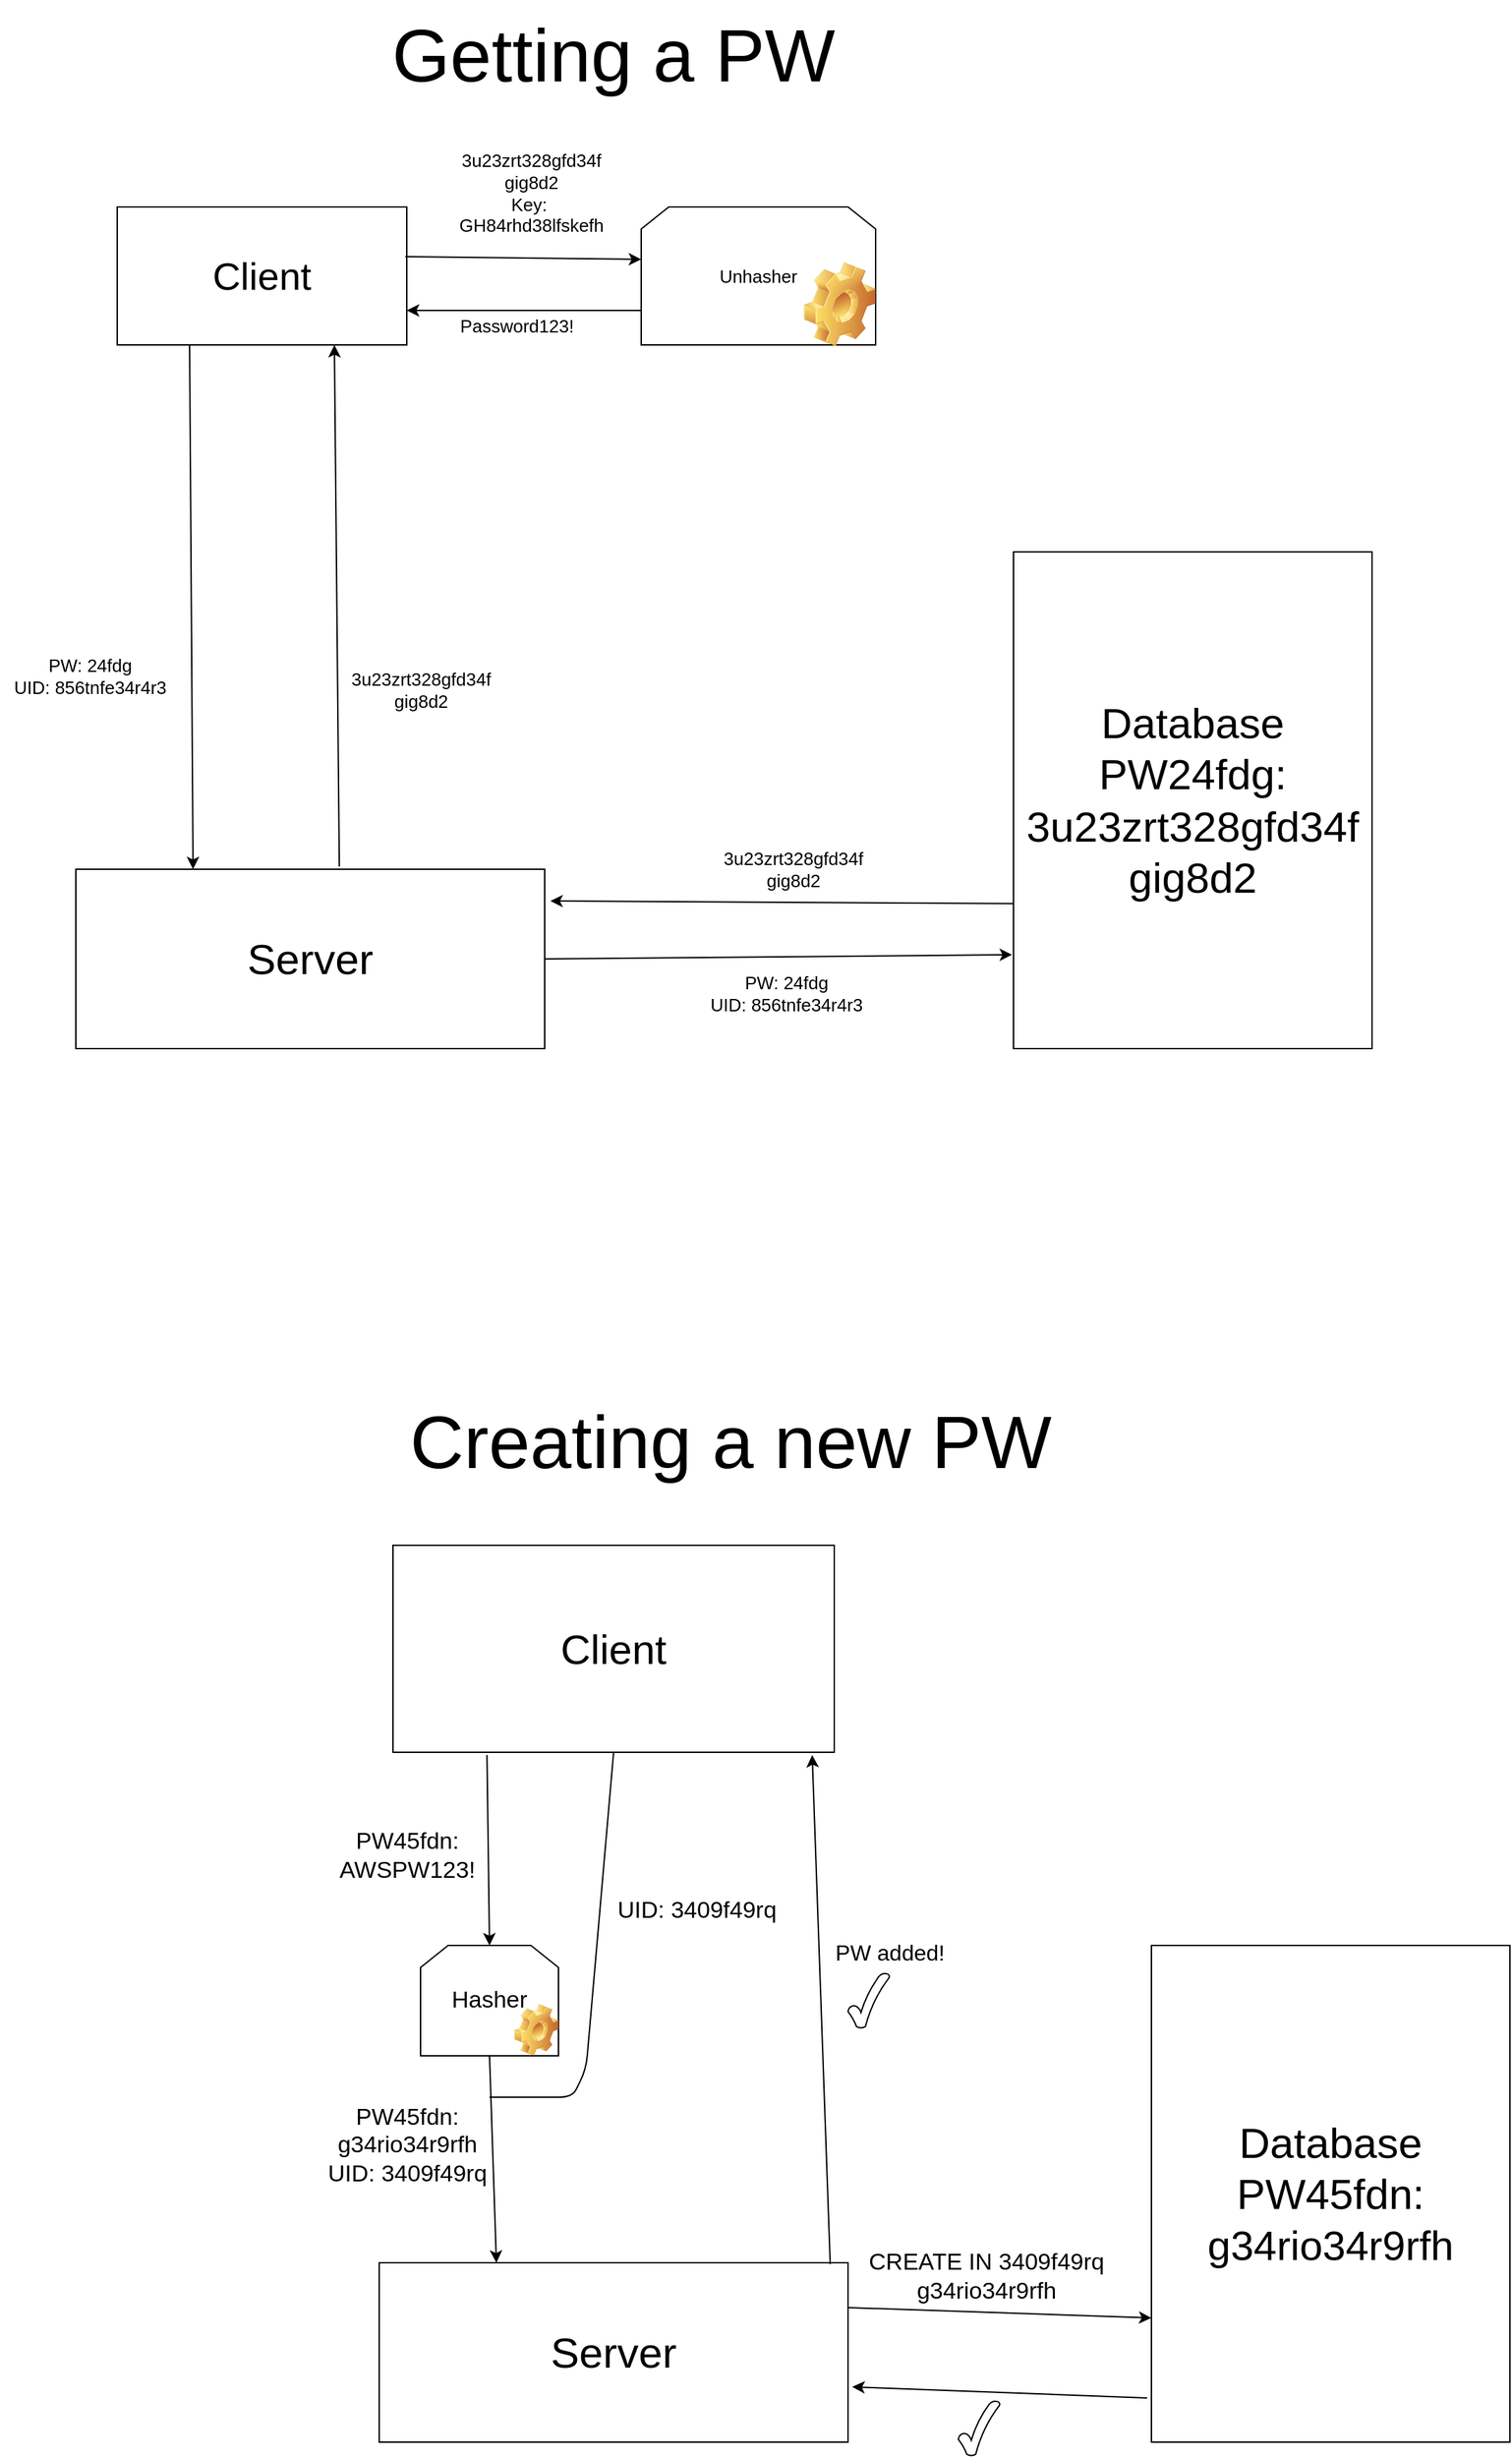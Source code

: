 <mxfile>
    <diagram id="_tP5PxjzDDEW9ec0Ipeh" name="Page-1">
        <mxGraphModel dx="986" dy="1187" grid="1" gridSize="10" guides="1" tooltips="1" connect="1" arrows="1" fold="1" page="0" pageScale="1" pageWidth="850" pageHeight="1100" math="0" shadow="0">
            <root>
                <mxCell id="0"/>
                <mxCell id="1" parent="0"/>
                <mxCell id="3" value="&lt;font style=&quot;font-size: 28px;&quot;&gt;Client&lt;/font&gt;" style="rounded=0;whiteSpace=wrap;html=1;" vertex="1" parent="1">
                    <mxGeometry x="520" y="70" width="210" height="100" as="geometry"/>
                </mxCell>
                <mxCell id="4" value="Server" style="rounded=0;whiteSpace=wrap;html=1;fontStyle=0;fillColor=default;fontSize=31;" vertex="1" parent="1">
                    <mxGeometry x="490" y="550" width="340" height="130" as="geometry"/>
                </mxCell>
                <mxCell id="8" value="&lt;div style=&quot;&quot;&gt;&lt;span style=&quot;background-color: initial;&quot;&gt;Database&lt;/span&gt;&lt;/div&gt;&lt;div style=&quot;&quot;&gt;&lt;span style=&quot;background-color: initial;&quot;&gt;PW24fdg: 3u23zrt328gfd34f&lt;/span&gt;&lt;/div&gt;&lt;div style=&quot;&quot;&gt;&lt;span style=&quot;background-color: initial;&quot;&gt;gig8d2&lt;/span&gt;&lt;/div&gt;" style="rounded=0;whiteSpace=wrap;html=1;fontSize=31;fillColor=default;align=center;" vertex="1" parent="1">
                    <mxGeometry x="1170" y="320" width="260" height="360" as="geometry"/>
                </mxCell>
                <mxCell id="11" value="PW: 24fdg&lt;br&gt;UID: 856tnfe34r4r3" style="text;html=1;align=center;verticalAlign=middle;resizable=0;points=[];autosize=1;strokeColor=none;fillColor=none;fontSize=13;" vertex="1" parent="1">
                    <mxGeometry x="435" y="390" width="130" height="40" as="geometry"/>
                </mxCell>
                <mxCell id="12" value="" style="endArrow=classic;html=1;fontSize=13;exitX=0.25;exitY=1;exitDx=0;exitDy=0;entryX=0.25;entryY=0;entryDx=0;entryDy=0;" edge="1" parent="1" source="3" target="4">
                    <mxGeometry width="50" height="50" relative="1" as="geometry">
                        <mxPoint x="540" y="460" as="sourcePoint"/>
                        <mxPoint x="590" y="410" as="targetPoint"/>
                    </mxGeometry>
                </mxCell>
                <mxCell id="13" value="" style="endArrow=classic;html=1;fontSize=13;exitX=1;exitY=0.5;exitDx=0;exitDy=0;entryX=-0.004;entryY=0.811;entryDx=0;entryDy=0;entryPerimeter=0;" edge="1" parent="1" source="4" target="8">
                    <mxGeometry width="50" height="50" relative="1" as="geometry">
                        <mxPoint x="540" y="460" as="sourcePoint"/>
                        <mxPoint x="590" y="410" as="targetPoint"/>
                    </mxGeometry>
                </mxCell>
                <mxCell id="14" value="PW: 24fdg&lt;br&gt;UID: 856tnfe34r4r3" style="text;html=1;align=center;verticalAlign=middle;resizable=0;points=[];autosize=1;strokeColor=none;fillColor=none;fontSize=13;" vertex="1" parent="1">
                    <mxGeometry x="940" y="620" width="130" height="40" as="geometry"/>
                </mxCell>
                <mxCell id="15" value="" style="endArrow=classic;html=1;fontSize=13;exitX=0;exitY=0.708;exitDx=0;exitDy=0;exitPerimeter=0;entryX=1.012;entryY=0.177;entryDx=0;entryDy=0;entryPerimeter=0;" edge="1" parent="1" source="8" target="4">
                    <mxGeometry width="50" height="50" relative="1" as="geometry">
                        <mxPoint x="630" y="470" as="sourcePoint"/>
                        <mxPoint x="680" y="420" as="targetPoint"/>
                    </mxGeometry>
                </mxCell>
                <mxCell id="16" value="&lt;div style=&quot;font-size: 13px;&quot;&gt;&lt;span style=&quot;background-color: initial; font-size: 13px;&quot;&gt;3u23zrt328gfd34f&lt;/span&gt;&lt;/div&gt;&lt;div style=&quot;font-size: 13px;&quot;&gt;&lt;span style=&quot;background-color: initial; font-size: 13px;&quot;&gt;gig8d2&lt;/span&gt;&lt;/div&gt;" style="text;html=1;align=center;verticalAlign=middle;resizable=0;points=[];autosize=1;strokeColor=none;fillColor=none;fontSize=13;" vertex="1" parent="1">
                    <mxGeometry x="950" y="530" width="120" height="40" as="geometry"/>
                </mxCell>
                <mxCell id="17" value="&lt;div style=&quot;font-size: 13px;&quot;&gt;&lt;span style=&quot;background-color: initial; font-size: 13px;&quot;&gt;3u23zrt328gfd34f&lt;/span&gt;&lt;/div&gt;&lt;div style=&quot;font-size: 13px;&quot;&gt;&lt;span style=&quot;background-color: initial; font-size: 13px;&quot;&gt;gig8d2&lt;/span&gt;&lt;/div&gt;" style="text;html=1;align=center;verticalAlign=middle;resizable=0;points=[];autosize=1;strokeColor=none;fillColor=none;fontSize=13;" vertex="1" parent="1">
                    <mxGeometry x="680" y="400" width="120" height="40" as="geometry"/>
                </mxCell>
                <mxCell id="18" value="" style="endArrow=classic;html=1;fontSize=13;exitX=0.562;exitY=-0.015;exitDx=0;exitDy=0;exitPerimeter=0;entryX=0.75;entryY=1;entryDx=0;entryDy=0;" edge="1" parent="1" source="4" target="3">
                    <mxGeometry width="50" height="50" relative="1" as="geometry">
                        <mxPoint x="920" y="440" as="sourcePoint"/>
                        <mxPoint x="970" y="390" as="targetPoint"/>
                    </mxGeometry>
                </mxCell>
                <mxCell id="19" value="Unhasher" style="shape=loopLimit;whiteSpace=wrap;html=1;fontSize=13;fillColor=default;" vertex="1" parent="1">
                    <mxGeometry x="900" y="70" width="170" height="100" as="geometry"/>
                </mxCell>
                <mxCell id="20" value="&lt;div style=&quot;font-size: 13px;&quot;&gt;&lt;span style=&quot;background-color: initial; font-size: 13px;&quot;&gt;3u23zrt328gfd34f&lt;/span&gt;&lt;/div&gt;&lt;div style=&quot;font-size: 13px;&quot;&gt;&lt;span style=&quot;background-color: initial; font-size: 13px;&quot;&gt;gig8d2&lt;/span&gt;&lt;/div&gt;&lt;div style=&quot;font-size: 13px;&quot;&gt;&lt;span style=&quot;background-color: initial; font-size: 13px;&quot;&gt;Key:&amp;nbsp;&lt;/span&gt;&lt;/div&gt;GH84rhd38lfskefh" style="text;html=1;align=center;verticalAlign=middle;resizable=0;points=[];autosize=1;strokeColor=none;fillColor=none;fontSize=13;" vertex="1" parent="1">
                    <mxGeometry x="755" y="20" width="130" height="80" as="geometry"/>
                </mxCell>
                <mxCell id="21" value="" style="endArrow=classic;html=1;fontSize=13;exitX=0.995;exitY=0.36;exitDx=0;exitDy=0;exitPerimeter=0;entryX=0;entryY=0.38;entryDx=0;entryDy=0;entryPerimeter=0;" edge="1" parent="1" source="3" target="19">
                    <mxGeometry width="50" height="50" relative="1" as="geometry">
                        <mxPoint x="920" y="330" as="sourcePoint"/>
                        <mxPoint x="970" y="280" as="targetPoint"/>
                    </mxGeometry>
                </mxCell>
                <mxCell id="22" value="" style="endArrow=classic;html=1;fontSize=13;exitX=0;exitY=0.75;exitDx=0;exitDy=0;entryX=1;entryY=0.75;entryDx=0;entryDy=0;" edge="1" parent="1" source="19" target="3">
                    <mxGeometry width="50" height="50" relative="1" as="geometry">
                        <mxPoint x="920" y="330" as="sourcePoint"/>
                        <mxPoint x="970" y="280" as="targetPoint"/>
                    </mxGeometry>
                </mxCell>
                <mxCell id="23" value="" style="shape=image;html=1;verticalLabelPosition=bottom;verticalAlign=top;imageAspect=1;aspect=fixed;image=img/clipart/Gear_128x128.png;fontSize=13;fillColor=default;" vertex="1" parent="1">
                    <mxGeometry x="1018" y="110" width="52" height="61" as="geometry"/>
                </mxCell>
                <mxCell id="24" value="Password123!" style="text;html=1;strokeColor=none;fillColor=none;align=center;verticalAlign=middle;whiteSpace=wrap;rounded=0;fontSize=13;" vertex="1" parent="1">
                    <mxGeometry x="760" y="141" width="100" height="30" as="geometry"/>
                </mxCell>
                <mxCell id="25" value="Getting a PW" style="text;html=1;strokeColor=none;fillColor=none;align=center;verticalAlign=middle;whiteSpace=wrap;rounded=0;fontSize=54;" vertex="1" parent="1">
                    <mxGeometry x="670" y="-80" width="420" height="80" as="geometry"/>
                </mxCell>
                <mxCell id="26" value="Creating a new PW" style="text;html=1;strokeColor=none;fillColor=none;align=center;verticalAlign=middle;whiteSpace=wrap;rounded=0;fontSize=54;" vertex="1" parent="1">
                    <mxGeometry x="710" y="910" width="510" height="110" as="geometry"/>
                </mxCell>
                <mxCell id="27" value="Client" style="rounded=0;whiteSpace=wrap;html=1;fontSize=30;fillColor=default;" vertex="1" parent="1">
                    <mxGeometry x="720" y="1040" width="320" height="150" as="geometry"/>
                </mxCell>
                <mxCell id="28" value="&lt;div style=&quot;&quot;&gt;&lt;span style=&quot;background-color: initial;&quot;&gt;Database&lt;/span&gt;&lt;/div&gt;&lt;div style=&quot;&quot;&gt;&lt;span style=&quot;background-color: initial;&quot;&gt;PW45fdn:&lt;/span&gt;&lt;/div&gt;&lt;div style=&quot;&quot;&gt;&lt;font style=&quot;font-size: 30px;&quot;&gt;g34rio34r9rfh&lt;/font&gt;&lt;br&gt;&lt;/div&gt;" style="rounded=0;whiteSpace=wrap;html=1;fontSize=31;fillColor=default;align=center;" vertex="1" parent="1">
                    <mxGeometry x="1270" y="1330" width="260" height="360" as="geometry"/>
                </mxCell>
                <mxCell id="29" value="Server" style="rounded=0;whiteSpace=wrap;html=1;fontStyle=0;fillColor=default;fontSize=31;" vertex="1" parent="1">
                    <mxGeometry x="710" y="1560" width="340" height="130" as="geometry"/>
                </mxCell>
                <mxCell id="30" value="" style="endArrow=classic;html=1;fontSize=30;entryX=0.25;entryY=0;entryDx=0;entryDy=0;exitX=0.5;exitY=1;exitDx=0;exitDy=0;" edge="1" parent="1" source="31" target="29">
                    <mxGeometry width="50" height="50" relative="1" as="geometry">
                        <mxPoint x="810" y="1390" as="sourcePoint"/>
                        <mxPoint x="970" y="1340" as="targetPoint"/>
                    </mxGeometry>
                </mxCell>
                <mxCell id="31" value="Hasher" style="shape=loopLimit;whiteSpace=wrap;html=1;fontSize=17;fillColor=default;" vertex="1" parent="1">
                    <mxGeometry x="740" y="1330" width="100" height="80" as="geometry"/>
                </mxCell>
                <mxCell id="32" value="" style="endArrow=classic;html=1;fontSize=17;exitX=0.213;exitY=1.013;exitDx=0;exitDy=0;exitPerimeter=0;entryX=0.5;entryY=0;entryDx=0;entryDy=0;" edge="1" parent="1" source="27" target="31">
                    <mxGeometry width="50" height="50" relative="1" as="geometry">
                        <mxPoint x="920" y="1390" as="sourcePoint"/>
                        <mxPoint x="970" y="1340" as="targetPoint"/>
                    </mxGeometry>
                </mxCell>
                <mxCell id="33" value="PW45fdn:&lt;br&gt;AWSPW123!" style="text;html=1;align=center;verticalAlign=middle;resizable=0;points=[];autosize=1;strokeColor=none;fillColor=none;fontSize=17;" vertex="1" parent="1">
                    <mxGeometry x="670" y="1240" width="120" height="50" as="geometry"/>
                </mxCell>
                <mxCell id="35" value="PW45fdn:&lt;br&gt;g34rio34r9rfh&lt;br&gt;UID: 3409f49rq" style="text;html=1;align=center;verticalAlign=middle;resizable=0;points=[];autosize=1;strokeColor=none;fillColor=none;fontSize=17;" vertex="1" parent="1">
                    <mxGeometry x="660" y="1440" width="140" height="70" as="geometry"/>
                </mxCell>
                <mxCell id="36" value="" style="endArrow=classic;html=1;fontSize=17;exitX=1;exitY=0.25;exitDx=0;exitDy=0;entryX=0;entryY=0.75;entryDx=0;entryDy=0;" edge="1" parent="1" source="29" target="28">
                    <mxGeometry width="50" height="50" relative="1" as="geometry">
                        <mxPoint x="920" y="1370" as="sourcePoint"/>
                        <mxPoint x="970" y="1320" as="targetPoint"/>
                    </mxGeometry>
                </mxCell>
                <mxCell id="40" value="CREATE IN 3409f49rq&lt;br&gt;g34rio34r9rfh" style="edgeLabel;html=1;align=center;verticalAlign=middle;resizable=0;points=[];fontSize=17;labelBackgroundColor=none;" vertex="1" connectable="0" parent="36">
                    <mxGeometry x="-0.809" relative="1" as="geometry">
                        <mxPoint x="79" y="-23" as="offset"/>
                    </mxGeometry>
                </mxCell>
                <mxCell id="38" value="" style="endArrow=none;html=1;fontSize=17;exitX=0.5;exitY=1;exitDx=0;exitDy=0;" edge="1" parent="1" source="27">
                    <mxGeometry width="50" height="50" relative="1" as="geometry">
                        <mxPoint x="920" y="1370" as="sourcePoint"/>
                        <mxPoint x="790" y="1440" as="targetPoint"/>
                        <Array as="points">
                            <mxPoint x="860" y="1420"/>
                            <mxPoint x="850" y="1440"/>
                            <mxPoint x="830" y="1440"/>
                        </Array>
                    </mxGeometry>
                </mxCell>
                <mxCell id="39" value="UID: 3409f49rq" style="text;html=1;align=center;verticalAlign=middle;resizable=0;points=[];autosize=1;strokeColor=none;fillColor=none;fontSize=17;" vertex="1" parent="1">
                    <mxGeometry x="870" y="1290" width="140" height="30" as="geometry"/>
                </mxCell>
                <mxCell id="41" value="" style="endArrow=classic;html=1;fontSize=30;exitX=-0.012;exitY=0.911;exitDx=0;exitDy=0;exitPerimeter=0;entryX=1.009;entryY=0.692;entryDx=0;entryDy=0;entryPerimeter=0;" edge="1" parent="1" source="28" target="29">
                    <mxGeometry width="50" height="50" relative="1" as="geometry">
                        <mxPoint x="920" y="1550" as="sourcePoint"/>
                        <mxPoint x="970" y="1500" as="targetPoint"/>
                    </mxGeometry>
                </mxCell>
                <mxCell id="42" value="" style="verticalLabelPosition=bottom;verticalAlign=top;html=1;shape=mxgraph.basic.tick;labelBackgroundColor=none;fontSize=30;fillColor=default;" vertex="1" parent="1">
                    <mxGeometry x="1130" y="1660" width="30" height="40" as="geometry"/>
                </mxCell>
                <mxCell id="43" value="" style="endArrow=classic;html=1;fontSize=30;exitX=0.962;exitY=0.008;exitDx=0;exitDy=0;exitPerimeter=0;entryX=0.95;entryY=1.013;entryDx=0;entryDy=0;entryPerimeter=0;" edge="1" parent="1" source="29" target="27">
                    <mxGeometry width="50" height="50" relative="1" as="geometry">
                        <mxPoint x="920" y="1350" as="sourcePoint"/>
                        <mxPoint x="970" y="1300" as="targetPoint"/>
                    </mxGeometry>
                </mxCell>
                <mxCell id="44" value="PW added!" style="text;html=1;align=center;verticalAlign=middle;resizable=0;points=[];autosize=1;strokeColor=none;fillColor=none;fontSize=16;" vertex="1" parent="1">
                    <mxGeometry x="1030" y="1320" width="100" height="30" as="geometry"/>
                </mxCell>
                <mxCell id="45" value="" style="verticalLabelPosition=bottom;verticalAlign=top;html=1;shape=mxgraph.basic.tick;labelBackgroundColor=none;fontSize=16;fillColor=default;" vertex="1" parent="1">
                    <mxGeometry x="1050" y="1350" width="30" height="40" as="geometry"/>
                </mxCell>
                <mxCell id="46" value="" style="shape=image;html=1;verticalLabelPosition=bottom;verticalAlign=top;imageAspect=1;aspect=fixed;image=img/clipart/Gear_128x128.png;labelBackgroundColor=none;fontSize=16;fillColor=default;" vertex="1" parent="1">
                    <mxGeometry x="808" y="1372.46" width="32" height="37.54" as="geometry"/>
                </mxCell>
            </root>
        </mxGraphModel>
    </diagram>
</mxfile>